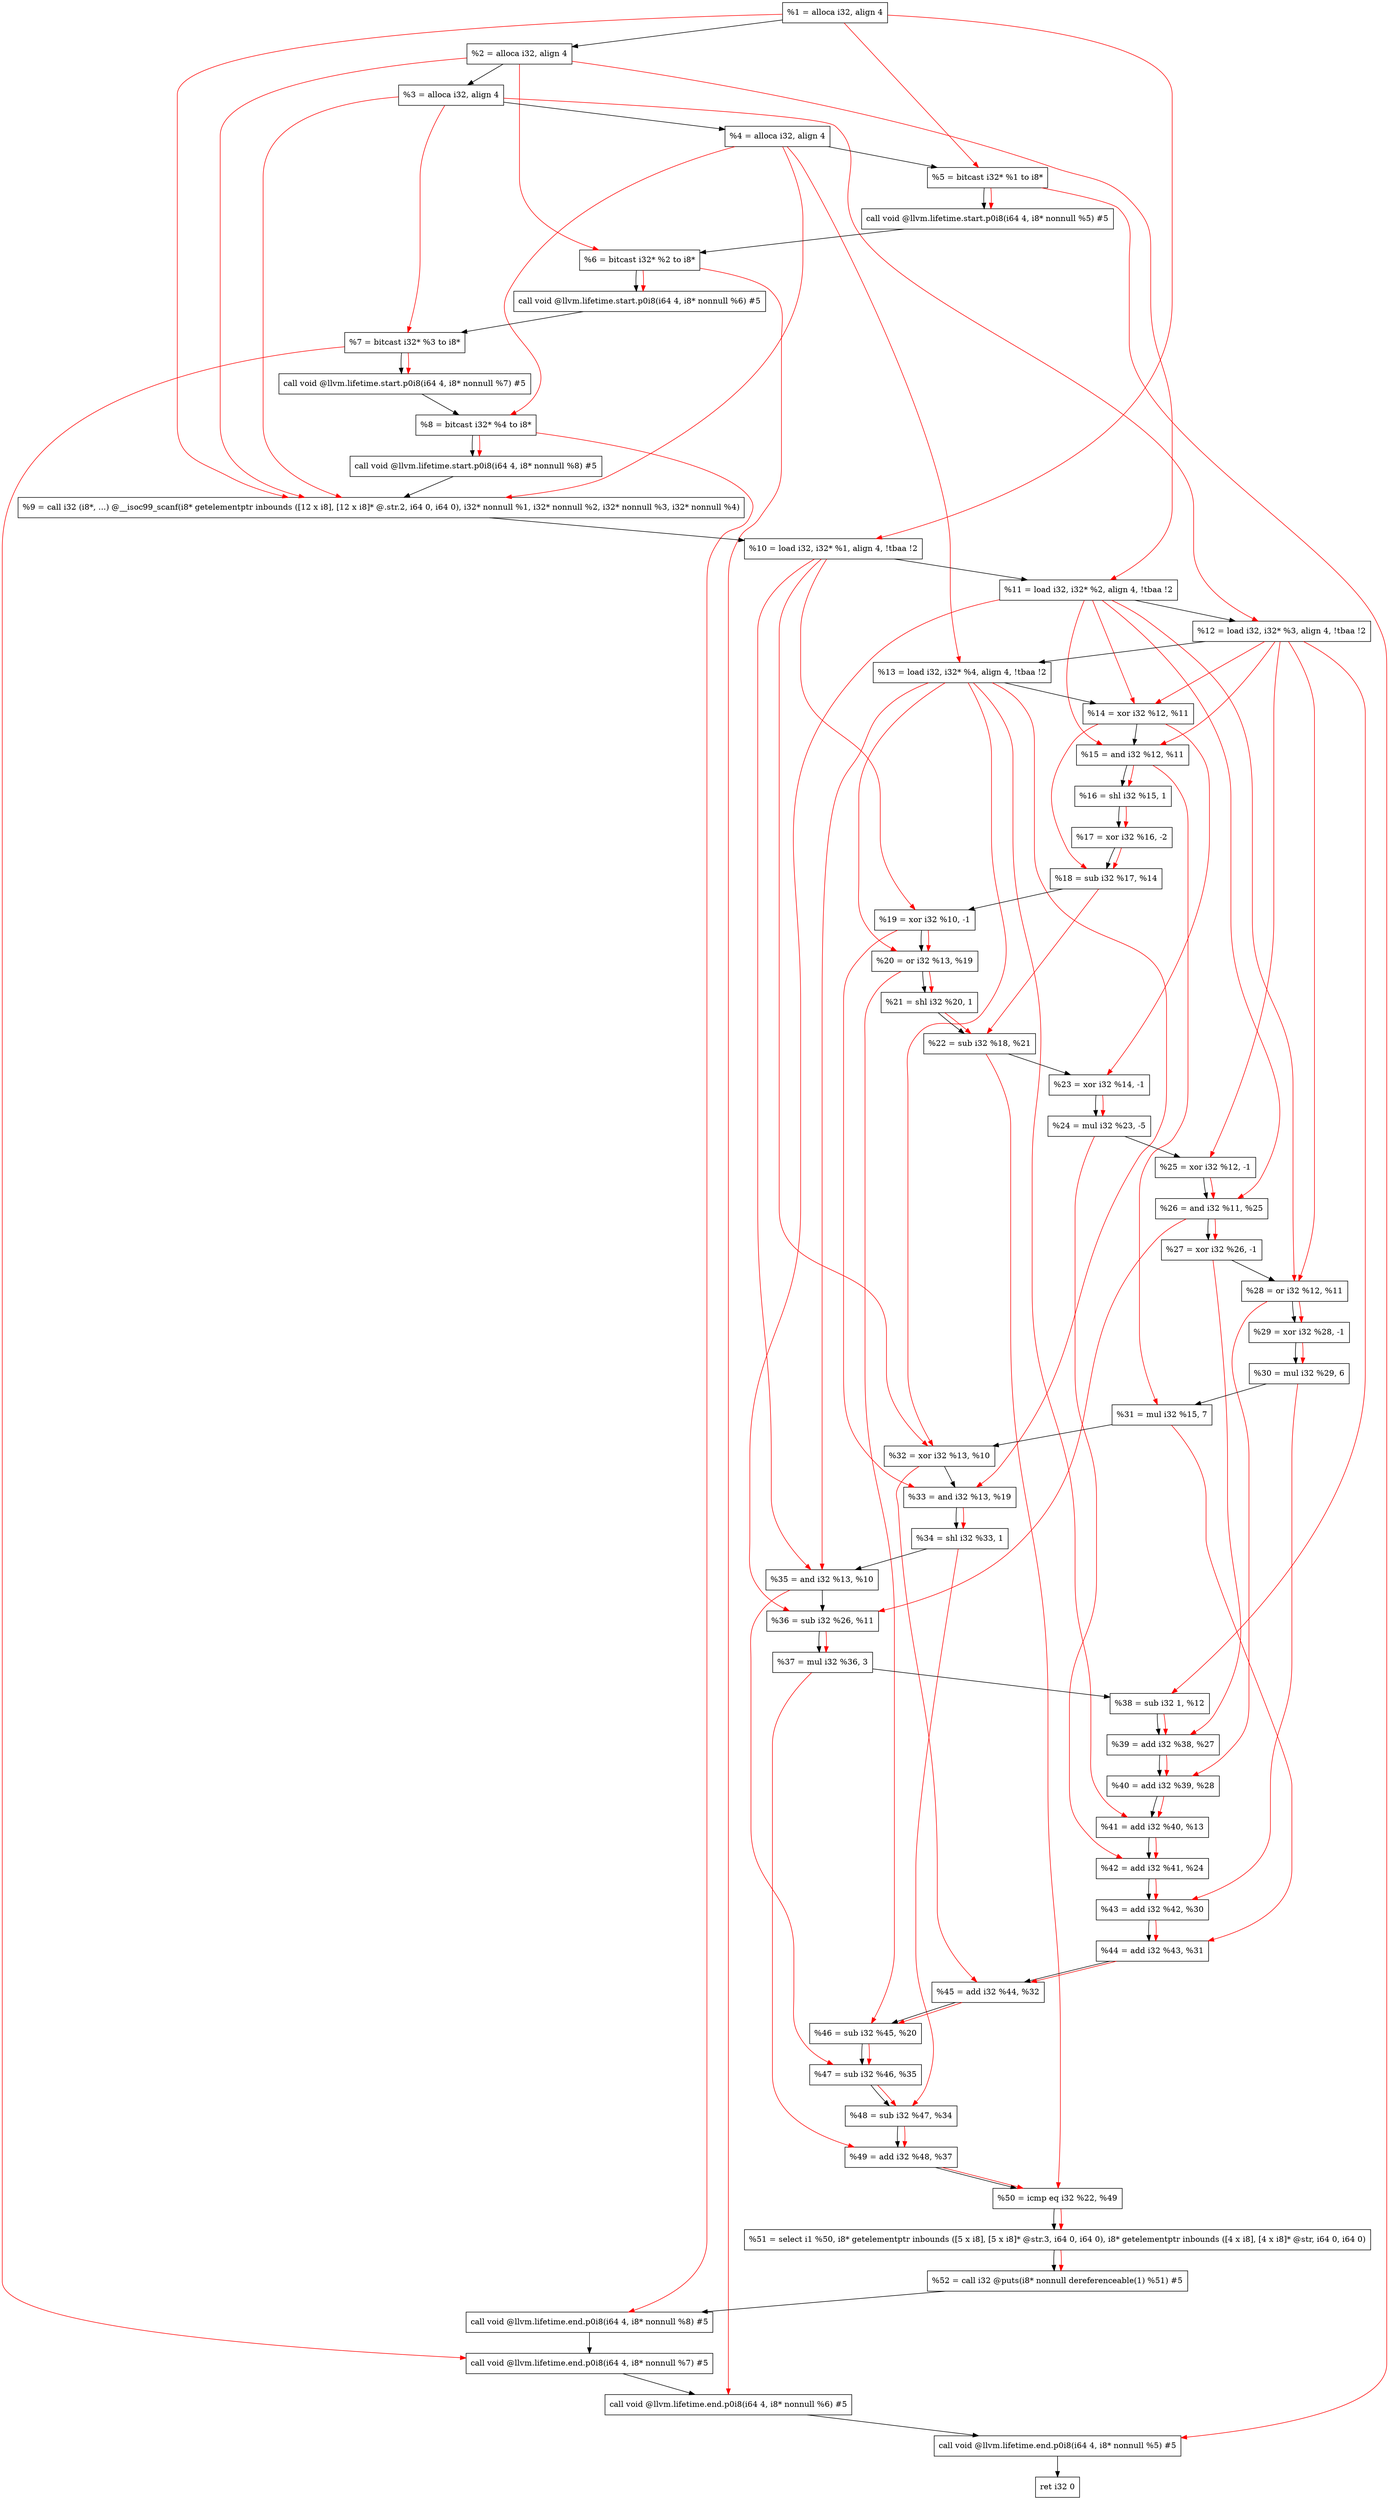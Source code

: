 digraph "DFG for'main' function" {
	Node0x1740a38[shape=record, label="  %1 = alloca i32, align 4"];
	Node0x1740ab8[shape=record, label="  %2 = alloca i32, align 4"];
	Node0x1740b48[shape=record, label="  %3 = alloca i32, align 4"];
	Node0x1740ba8[shape=record, label="  %4 = alloca i32, align 4"];
	Node0x1740c58[shape=record, label="  %5 = bitcast i32* %1 to i8*"];
	Node0x1741088[shape=record, label="  call void @llvm.lifetime.start.p0i8(i64 4, i8* nonnull %5) #5"];
	Node0x1741168[shape=record, label="  %6 = bitcast i32* %2 to i8*"];
	Node0x1741268[shape=record, label="  call void @llvm.lifetime.start.p0i8(i64 4, i8* nonnull %6) #5"];
	Node0x1741328[shape=record, label="  %7 = bitcast i32* %3 to i8*"];
	Node0x17413d8[shape=record, label="  call void @llvm.lifetime.start.p0i8(i64 4, i8* nonnull %7) #5"];
	Node0x1741498[shape=record, label="  %8 = bitcast i32* %4 to i8*"];
	Node0x1741548[shape=record, label="  call void @llvm.lifetime.start.p0i8(i64 4, i8* nonnull %8) #5"];
	Node0x173bab0[shape=record, label="  %9 = call i32 (i8*, ...) @__isoc99_scanf(i8* getelementptr inbounds ([12 x i8], [12 x i8]* @.str.2, i64 0, i64 0), i32* nonnull %1, i32* nonnull %2, i32* nonnull %3, i32* nonnull %4)"];
	Node0x1741748[shape=record, label="  %10 = load i32, i32* %1, align 4, !tbaa !2"];
	Node0x17426b8[shape=record, label="  %11 = load i32, i32* %2, align 4, !tbaa !2"];
	Node0x1742d28[shape=record, label="  %12 = load i32, i32* %3, align 4, !tbaa !2"];
	Node0x1742d88[shape=record, label="  %13 = load i32, i32* %4, align 4, !tbaa !2"];
	Node0x1742e00[shape=record, label="  %14 = xor i32 %12, %11"];
	Node0x1742e70[shape=record, label="  %15 = and i32 %12, %11"];
	Node0x1742ee0[shape=record, label="  %16 = shl i32 %15, 1"];
	Node0x1742f50[shape=record, label="  %17 = xor i32 %16, -2"];
	Node0x1742fc0[shape=record, label="  %18 = sub i32 %17, %14"];
	Node0x1743030[shape=record, label="  %19 = xor i32 %10, -1"];
	Node0x17430a0[shape=record, label="  %20 = or i32 %13, %19"];
	Node0x1743110[shape=record, label="  %21 = shl i32 %20, 1"];
	Node0x1743180[shape=record, label="  %22 = sub i32 %18, %21"];
	Node0x17431f0[shape=record, label="  %23 = xor i32 %14, -1"];
	Node0x1743260[shape=record, label="  %24 = mul i32 %23, -5"];
	Node0x17432d0[shape=record, label="  %25 = xor i32 %12, -1"];
	Node0x1743340[shape=record, label="  %26 = and i32 %11, %25"];
	Node0x17433b0[shape=record, label="  %27 = xor i32 %26, -1"];
	Node0x1743420[shape=record, label="  %28 = or i32 %12, %11"];
	Node0x1743490[shape=record, label="  %29 = xor i32 %28, -1"];
	Node0x1743500[shape=record, label="  %30 = mul i32 %29, 6"];
	Node0x1743570[shape=record, label="  %31 = mul i32 %15, 7"];
	Node0x17435e0[shape=record, label="  %32 = xor i32 %13, %10"];
	Node0x1743650[shape=record, label="  %33 = and i32 %13, %19"];
	Node0x17436c0[shape=record, label="  %34 = shl i32 %33, 1"];
	Node0x1743730[shape=record, label="  %35 = and i32 %13, %10"];
	Node0x17437a0[shape=record, label="  %36 = sub i32 %26, %11"];
	Node0x1743810[shape=record, label="  %37 = mul i32 %36, 3"];
	Node0x1743880[shape=record, label="  %38 = sub i32 1, %12"];
	Node0x17438f0[shape=record, label="  %39 = add i32 %38, %27"];
	Node0x1743960[shape=record, label="  %40 = add i32 %39, %28"];
	Node0x17439d0[shape=record, label="  %41 = add i32 %40, %13"];
	Node0x1743a40[shape=record, label="  %42 = add i32 %41, %24"];
	Node0x1743ab0[shape=record, label="  %43 = add i32 %42, %30"];
	Node0x1743b20[shape=record, label="  %44 = add i32 %43, %31"];
	Node0x1743b90[shape=record, label="  %45 = add i32 %44, %32"];
	Node0x1743c00[shape=record, label="  %46 = sub i32 %45, %20"];
	Node0x1743c70[shape=record, label="  %47 = sub i32 %46, %35"];
	Node0x1743ce0[shape=record, label="  %48 = sub i32 %47, %34"];
	Node0x1743d50[shape=record, label="  %49 = add i32 %48, %37"];
	Node0x1743dc0[shape=record, label="  %50 = icmp eq i32 %22, %49"];
	Node0x16e08b8[shape=record, label="  %51 = select i1 %50, i8* getelementptr inbounds ([5 x i8], [5 x i8]* @str.3, i64 0, i64 0), i8* getelementptr inbounds ([4 x i8], [4 x i8]* @str, i64 0, i64 0)"];
	Node0x1743e50[shape=record, label="  %52 = call i32 @puts(i8* nonnull dereferenceable(1) %51) #5"];
	Node0x17440f8[shape=record, label="  call void @llvm.lifetime.end.p0i8(i64 4, i8* nonnull %8) #5"];
	Node0x1744258[shape=record, label="  call void @llvm.lifetime.end.p0i8(i64 4, i8* nonnull %7) #5"];
	Node0x1744368[shape=record, label="  call void @llvm.lifetime.end.p0i8(i64 4, i8* nonnull %6) #5"];
	Node0x1744478[shape=record, label="  call void @llvm.lifetime.end.p0i8(i64 4, i8* nonnull %5) #5"];
	Node0x1744538[shape=record, label="  ret i32 0"];
	Node0x1740a38 -> Node0x1740ab8;
	Node0x1740ab8 -> Node0x1740b48;
	Node0x1740b48 -> Node0x1740ba8;
	Node0x1740ba8 -> Node0x1740c58;
	Node0x1740c58 -> Node0x1741088;
	Node0x1741088 -> Node0x1741168;
	Node0x1741168 -> Node0x1741268;
	Node0x1741268 -> Node0x1741328;
	Node0x1741328 -> Node0x17413d8;
	Node0x17413d8 -> Node0x1741498;
	Node0x1741498 -> Node0x1741548;
	Node0x1741548 -> Node0x173bab0;
	Node0x173bab0 -> Node0x1741748;
	Node0x1741748 -> Node0x17426b8;
	Node0x17426b8 -> Node0x1742d28;
	Node0x1742d28 -> Node0x1742d88;
	Node0x1742d88 -> Node0x1742e00;
	Node0x1742e00 -> Node0x1742e70;
	Node0x1742e70 -> Node0x1742ee0;
	Node0x1742ee0 -> Node0x1742f50;
	Node0x1742f50 -> Node0x1742fc0;
	Node0x1742fc0 -> Node0x1743030;
	Node0x1743030 -> Node0x17430a0;
	Node0x17430a0 -> Node0x1743110;
	Node0x1743110 -> Node0x1743180;
	Node0x1743180 -> Node0x17431f0;
	Node0x17431f0 -> Node0x1743260;
	Node0x1743260 -> Node0x17432d0;
	Node0x17432d0 -> Node0x1743340;
	Node0x1743340 -> Node0x17433b0;
	Node0x17433b0 -> Node0x1743420;
	Node0x1743420 -> Node0x1743490;
	Node0x1743490 -> Node0x1743500;
	Node0x1743500 -> Node0x1743570;
	Node0x1743570 -> Node0x17435e0;
	Node0x17435e0 -> Node0x1743650;
	Node0x1743650 -> Node0x17436c0;
	Node0x17436c0 -> Node0x1743730;
	Node0x1743730 -> Node0x17437a0;
	Node0x17437a0 -> Node0x1743810;
	Node0x1743810 -> Node0x1743880;
	Node0x1743880 -> Node0x17438f0;
	Node0x17438f0 -> Node0x1743960;
	Node0x1743960 -> Node0x17439d0;
	Node0x17439d0 -> Node0x1743a40;
	Node0x1743a40 -> Node0x1743ab0;
	Node0x1743ab0 -> Node0x1743b20;
	Node0x1743b20 -> Node0x1743b90;
	Node0x1743b90 -> Node0x1743c00;
	Node0x1743c00 -> Node0x1743c70;
	Node0x1743c70 -> Node0x1743ce0;
	Node0x1743ce0 -> Node0x1743d50;
	Node0x1743d50 -> Node0x1743dc0;
	Node0x1743dc0 -> Node0x16e08b8;
	Node0x16e08b8 -> Node0x1743e50;
	Node0x1743e50 -> Node0x17440f8;
	Node0x17440f8 -> Node0x1744258;
	Node0x1744258 -> Node0x1744368;
	Node0x1744368 -> Node0x1744478;
	Node0x1744478 -> Node0x1744538;
edge [color=red]
	Node0x1740a38 -> Node0x1740c58;
	Node0x1740c58 -> Node0x1741088;
	Node0x1740ab8 -> Node0x1741168;
	Node0x1741168 -> Node0x1741268;
	Node0x1740b48 -> Node0x1741328;
	Node0x1741328 -> Node0x17413d8;
	Node0x1740ba8 -> Node0x1741498;
	Node0x1741498 -> Node0x1741548;
	Node0x1740a38 -> Node0x173bab0;
	Node0x1740ab8 -> Node0x173bab0;
	Node0x1740b48 -> Node0x173bab0;
	Node0x1740ba8 -> Node0x173bab0;
	Node0x1740a38 -> Node0x1741748;
	Node0x1740ab8 -> Node0x17426b8;
	Node0x1740b48 -> Node0x1742d28;
	Node0x1740ba8 -> Node0x1742d88;
	Node0x1742d28 -> Node0x1742e00;
	Node0x17426b8 -> Node0x1742e00;
	Node0x1742d28 -> Node0x1742e70;
	Node0x17426b8 -> Node0x1742e70;
	Node0x1742e70 -> Node0x1742ee0;
	Node0x1742ee0 -> Node0x1742f50;
	Node0x1742f50 -> Node0x1742fc0;
	Node0x1742e00 -> Node0x1742fc0;
	Node0x1741748 -> Node0x1743030;
	Node0x1742d88 -> Node0x17430a0;
	Node0x1743030 -> Node0x17430a0;
	Node0x17430a0 -> Node0x1743110;
	Node0x1742fc0 -> Node0x1743180;
	Node0x1743110 -> Node0x1743180;
	Node0x1742e00 -> Node0x17431f0;
	Node0x17431f0 -> Node0x1743260;
	Node0x1742d28 -> Node0x17432d0;
	Node0x17426b8 -> Node0x1743340;
	Node0x17432d0 -> Node0x1743340;
	Node0x1743340 -> Node0x17433b0;
	Node0x1742d28 -> Node0x1743420;
	Node0x17426b8 -> Node0x1743420;
	Node0x1743420 -> Node0x1743490;
	Node0x1743490 -> Node0x1743500;
	Node0x1742e70 -> Node0x1743570;
	Node0x1742d88 -> Node0x17435e0;
	Node0x1741748 -> Node0x17435e0;
	Node0x1742d88 -> Node0x1743650;
	Node0x1743030 -> Node0x1743650;
	Node0x1743650 -> Node0x17436c0;
	Node0x1742d88 -> Node0x1743730;
	Node0x1741748 -> Node0x1743730;
	Node0x1743340 -> Node0x17437a0;
	Node0x17426b8 -> Node0x17437a0;
	Node0x17437a0 -> Node0x1743810;
	Node0x1742d28 -> Node0x1743880;
	Node0x1743880 -> Node0x17438f0;
	Node0x17433b0 -> Node0x17438f0;
	Node0x17438f0 -> Node0x1743960;
	Node0x1743420 -> Node0x1743960;
	Node0x1743960 -> Node0x17439d0;
	Node0x1742d88 -> Node0x17439d0;
	Node0x17439d0 -> Node0x1743a40;
	Node0x1743260 -> Node0x1743a40;
	Node0x1743a40 -> Node0x1743ab0;
	Node0x1743500 -> Node0x1743ab0;
	Node0x1743ab0 -> Node0x1743b20;
	Node0x1743570 -> Node0x1743b20;
	Node0x1743b20 -> Node0x1743b90;
	Node0x17435e0 -> Node0x1743b90;
	Node0x1743b90 -> Node0x1743c00;
	Node0x17430a0 -> Node0x1743c00;
	Node0x1743c00 -> Node0x1743c70;
	Node0x1743730 -> Node0x1743c70;
	Node0x1743c70 -> Node0x1743ce0;
	Node0x17436c0 -> Node0x1743ce0;
	Node0x1743ce0 -> Node0x1743d50;
	Node0x1743810 -> Node0x1743d50;
	Node0x1743180 -> Node0x1743dc0;
	Node0x1743d50 -> Node0x1743dc0;
	Node0x1743dc0 -> Node0x16e08b8;
	Node0x16e08b8 -> Node0x1743e50;
	Node0x1741498 -> Node0x17440f8;
	Node0x1741328 -> Node0x1744258;
	Node0x1741168 -> Node0x1744368;
	Node0x1740c58 -> Node0x1744478;
}
